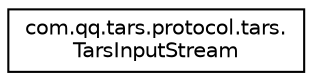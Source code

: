 digraph "Graphical Class Hierarchy"
{
  edge [fontname="Helvetica",fontsize="10",labelfontname="Helvetica",labelfontsize="10"];
  node [fontname="Helvetica",fontsize="10",shape=record];
  rankdir="LR";
  Node0 [label="com.qq.tars.protocol.tars.\lTarsInputStream",height=0.2,width=0.4,color="black", fillcolor="white", style="filled",URL="$classcom_1_1qq_1_1tars_1_1protocol_1_1tars_1_1TarsInputStream.html"];
}
